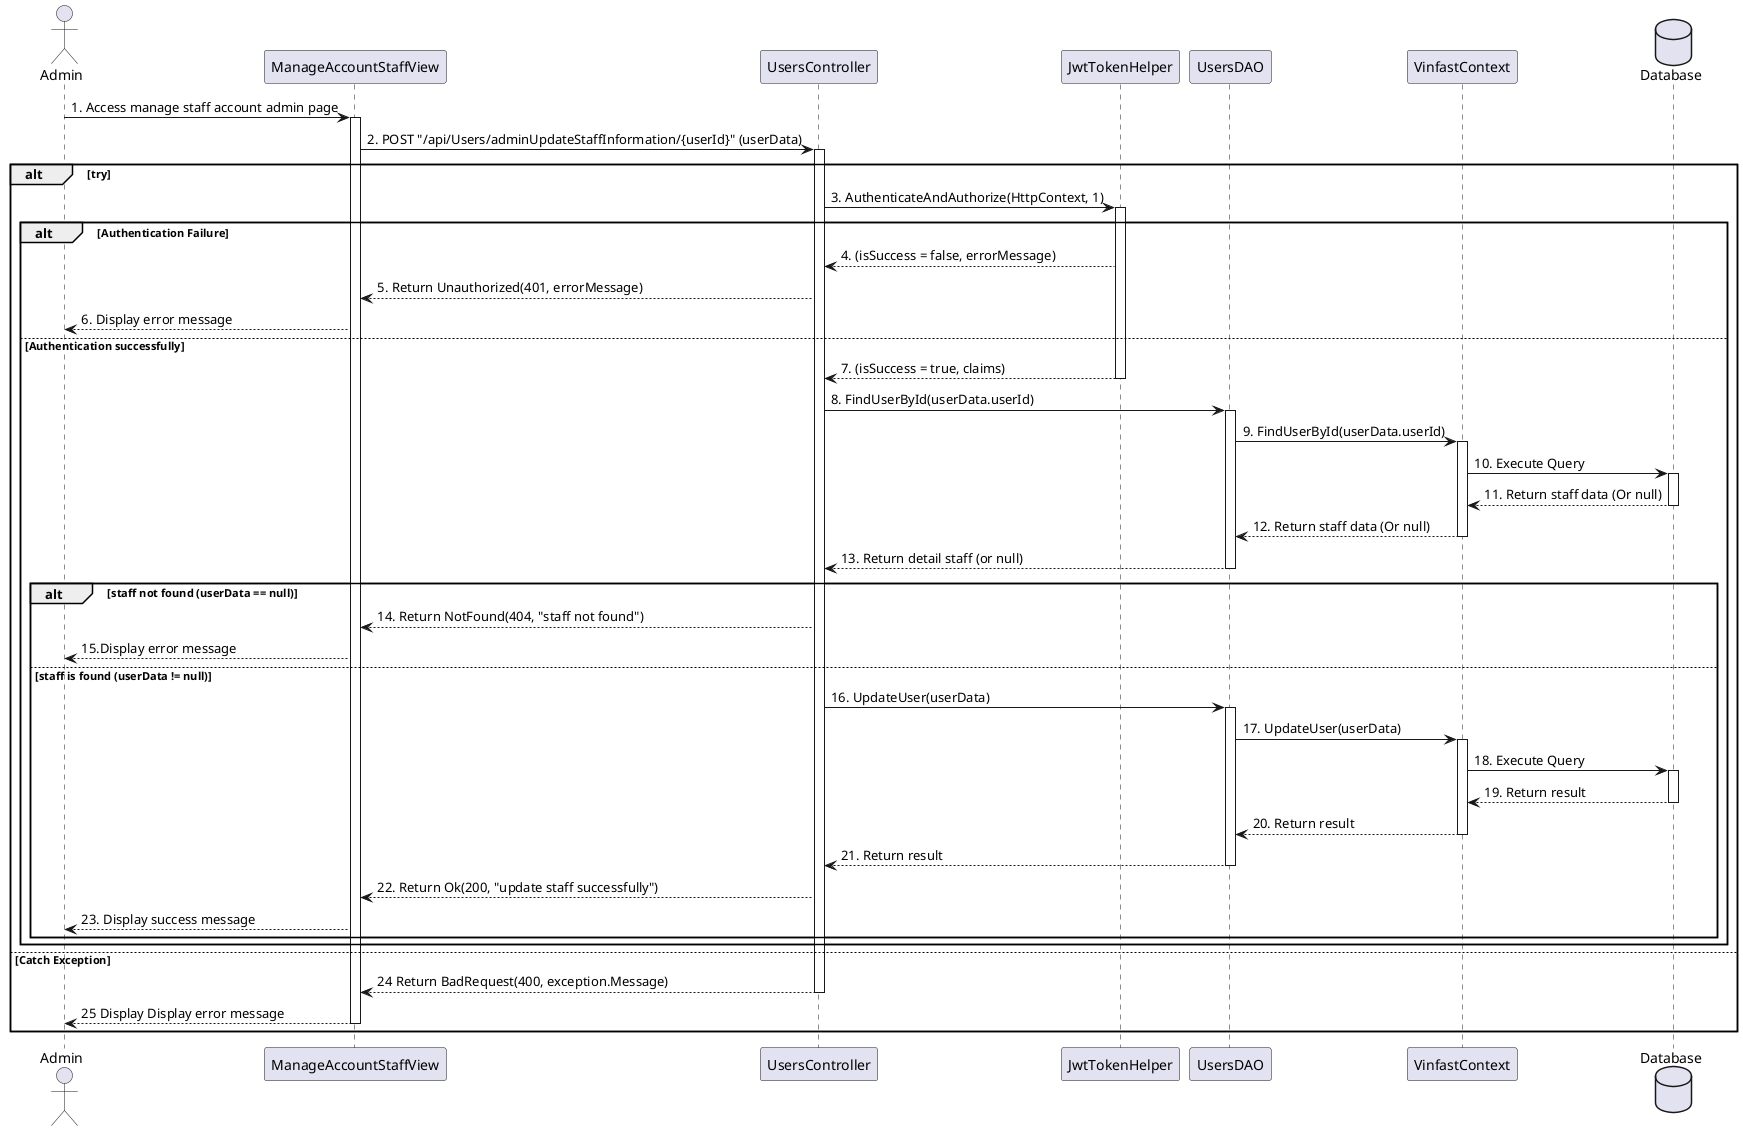 @startuml
actor Admin
participant ManageAccountStaffView
participant UsersController
participant JwtTokenHelper
participant UsersDAO
participant VinfastContext
database Database


Admin -> ManageAccountStaffView: 1. Access manage staff account admin page
activate ManageAccountStaffView

ManageAccountStaffView -> UsersController: 2. POST "/api/Users/adminUpdateStaffInformation/{userId}" (userData)
alt try
    activate UsersController
    UsersController -> JwtTokenHelper: 3. AuthenticateAndAuthorize(HttpContext, 1)
    alt Authentication Failure
        activate JwtTokenHelper
        JwtTokenHelper --> UsersController: 4. (isSuccess = false, errorMessage)
        UsersController --> ManageAccountStaffView: 5. Return Unauthorized(401, errorMessage)
        ManageAccountStaffView --> Admin: 6. Display error message
        
    else Authentication successfully
        JwtTokenHelper --> UsersController: 7. (isSuccess = true, claims)
        deactivate JwtTokenHelper
        ' complete check authentication
        UsersController -> UsersDAO: 8. FindUserById(userData.userId)
        activate UsersDAO
        
        UsersDAO -> VinfastContext: 9. FindUserById(userData.userId)
        activate VinfastContext
        
        VinfastContext -> Database: 10. Execute Query
        activate Database
        Database --> VinfastContext: 11. Return staff data (Or null)
        deactivate Database
        
        VinfastContext --> UsersDAO: 12. Return staff data (Or null)
        deactivate VinfastContext
        UsersDAO --> UsersController: 13. Return detail staff (or null)
        deactivate UsersDAO

        alt staff not found (userData == null)
            UsersController --> ManageAccountStaffView: 14. Return NotFound(404, "staff not found")
            ManageAccountStaffView --> Admin: 15.Display error message
        else staff is found (userData != null)
            UsersController -> UsersDAO: 16. UpdateUser(userData)
            Activate UsersDAO
            UsersDAO -> VinfastContext: 17. UpdateUser(userData)
            activate VinfastContext
            VinfastContext -> Database: 18. Execute Query
            activate Database
            Database --> VinfastContext: 19. Return result
            deactivate Database
            VinfastContext --> UsersDAO: 20. Return result
            deactivate VinfastContext
            UsersDAO --> UsersController: 21. Return result
            deactivate UsersDAO
                
            UsersController --> ManageAccountStaffView: 22. Return Ok(200, "update staff successfully")
            ManageAccountStaffView --> Admin: 23. Display success message
        end
    end
else Catch Exception
    UsersController --> ManageAccountStaffView: 24 Return BadRequest(400, exception.Message)
    deactivate UsersController
    ManageAccountStaffView --> Admin: 25 Display Display error message
deactivate ManageAccountStaffView
end




@enduml